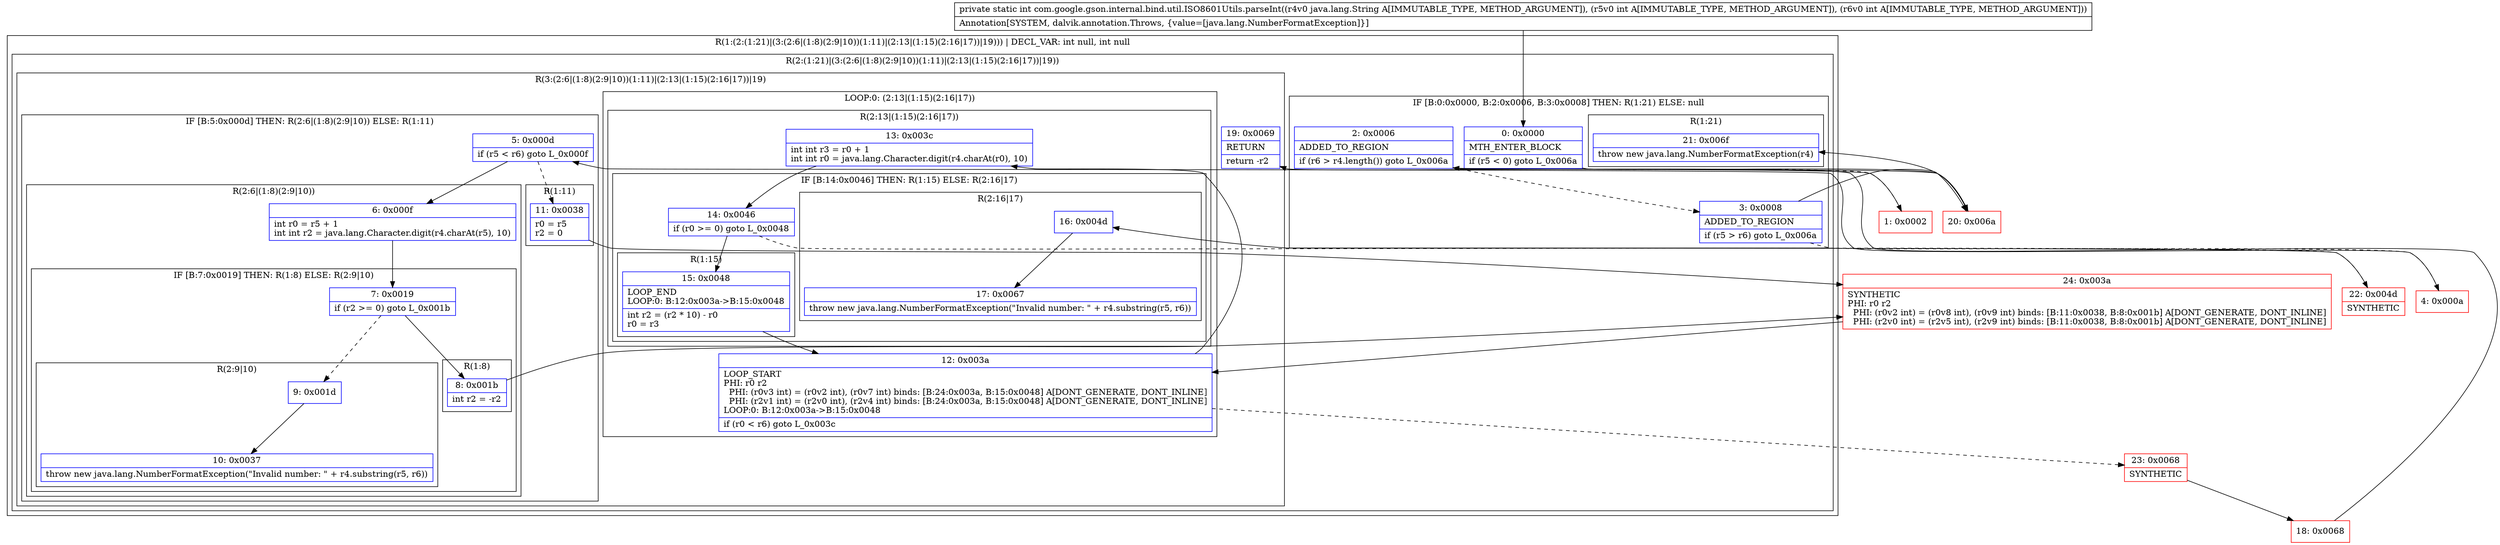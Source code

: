 digraph "CFG forcom.google.gson.internal.bind.util.ISO8601Utils.parseInt(Ljava\/lang\/String;II)I" {
subgraph cluster_Region_1145296594 {
label = "R(1:(2:(1:21)|(3:(2:6|(1:8)(2:9|10))(1:11)|(2:13|(1:15)(2:16|17))|19))) | DECL_VAR: int null, int null\l";
node [shape=record,color=blue];
subgraph cluster_Region_186844635 {
label = "R(2:(1:21)|(3:(2:6|(1:8)(2:9|10))(1:11)|(2:13|(1:15)(2:16|17))|19))";
node [shape=record,color=blue];
subgraph cluster_IfRegion_335449120 {
label = "IF [B:0:0x0000, B:2:0x0006, B:3:0x0008] THEN: R(1:21) ELSE: null";
node [shape=record,color=blue];
Node_0 [shape=record,label="{0\:\ 0x0000|MTH_ENTER_BLOCK\l|if (r5 \< 0) goto L_0x006a\l}"];
Node_2 [shape=record,label="{2\:\ 0x0006|ADDED_TO_REGION\l|if (r6 \> r4.length()) goto L_0x006a\l}"];
Node_3 [shape=record,label="{3\:\ 0x0008|ADDED_TO_REGION\l|if (r5 \> r6) goto L_0x006a\l}"];
subgraph cluster_Region_150313928 {
label = "R(1:21)";
node [shape=record,color=blue];
Node_21 [shape=record,label="{21\:\ 0x006f|throw new java.lang.NumberFormatException(r4)\l}"];
}
}
subgraph cluster_Region_1390033218 {
label = "R(3:(2:6|(1:8)(2:9|10))(1:11)|(2:13|(1:15)(2:16|17))|19)";
node [shape=record,color=blue];
subgraph cluster_IfRegion_1103422239 {
label = "IF [B:5:0x000d] THEN: R(2:6|(1:8)(2:9|10)) ELSE: R(1:11)";
node [shape=record,color=blue];
Node_5 [shape=record,label="{5\:\ 0x000d|if (r5 \< r6) goto L_0x000f\l}"];
subgraph cluster_Region_663381241 {
label = "R(2:6|(1:8)(2:9|10))";
node [shape=record,color=blue];
Node_6 [shape=record,label="{6\:\ 0x000f|int r0 = r5 + 1\lint int r2 = java.lang.Character.digit(r4.charAt(r5), 10)\l}"];
subgraph cluster_IfRegion_249887278 {
label = "IF [B:7:0x0019] THEN: R(1:8) ELSE: R(2:9|10)";
node [shape=record,color=blue];
Node_7 [shape=record,label="{7\:\ 0x0019|if (r2 \>= 0) goto L_0x001b\l}"];
subgraph cluster_Region_1055156651 {
label = "R(1:8)";
node [shape=record,color=blue];
Node_8 [shape=record,label="{8\:\ 0x001b|int r2 = \-r2\l}"];
}
subgraph cluster_Region_649918603 {
label = "R(2:9|10)";
node [shape=record,color=blue];
Node_9 [shape=record,label="{9\:\ 0x001d}"];
Node_10 [shape=record,label="{10\:\ 0x0037|throw new java.lang.NumberFormatException(\"Invalid number: \" + r4.substring(r5, r6))\l}"];
}
}
}
subgraph cluster_Region_1125621464 {
label = "R(1:11)";
node [shape=record,color=blue];
Node_11 [shape=record,label="{11\:\ 0x0038|r0 = r5\lr2 = 0\l}"];
}
}
subgraph cluster_LoopRegion_45292623 {
label = "LOOP:0: (2:13|(1:15)(2:16|17))";
node [shape=record,color=blue];
Node_12 [shape=record,label="{12\:\ 0x003a|LOOP_START\lPHI: r0 r2 \l  PHI: (r0v3 int) = (r0v2 int), (r0v7 int) binds: [B:24:0x003a, B:15:0x0048] A[DONT_GENERATE, DONT_INLINE]\l  PHI: (r2v1 int) = (r2v0 int), (r2v4 int) binds: [B:24:0x003a, B:15:0x0048] A[DONT_GENERATE, DONT_INLINE]\lLOOP:0: B:12:0x003a\-\>B:15:0x0048\l|if (r0 \< r6) goto L_0x003c\l}"];
subgraph cluster_Region_1825489617 {
label = "R(2:13|(1:15)(2:16|17))";
node [shape=record,color=blue];
Node_13 [shape=record,label="{13\:\ 0x003c|int int r3 = r0 + 1\lint int r0 = java.lang.Character.digit(r4.charAt(r0), 10)\l}"];
subgraph cluster_IfRegion_332423374 {
label = "IF [B:14:0x0046] THEN: R(1:15) ELSE: R(2:16|17)";
node [shape=record,color=blue];
Node_14 [shape=record,label="{14\:\ 0x0046|if (r0 \>= 0) goto L_0x0048\l}"];
subgraph cluster_Region_1340116468 {
label = "R(1:15)";
node [shape=record,color=blue];
Node_15 [shape=record,label="{15\:\ 0x0048|LOOP_END\lLOOP:0: B:12:0x003a\-\>B:15:0x0048\l|int r2 = (r2 * 10) \- r0\lr0 = r3\l}"];
}
subgraph cluster_Region_18888050 {
label = "R(2:16|17)";
node [shape=record,color=blue];
Node_16 [shape=record,label="{16\:\ 0x004d}"];
Node_17 [shape=record,label="{17\:\ 0x0067|throw new java.lang.NumberFormatException(\"Invalid number: \" + r4.substring(r5, r6))\l}"];
}
}
}
}
Node_19 [shape=record,label="{19\:\ 0x0069|RETURN\l|return \-r2\l}"];
}
}
}
Node_1 [shape=record,color=red,label="{1\:\ 0x0002}"];
Node_4 [shape=record,color=red,label="{4\:\ 0x000a}"];
Node_18 [shape=record,color=red,label="{18\:\ 0x0068}"];
Node_20 [shape=record,color=red,label="{20\:\ 0x006a}"];
Node_22 [shape=record,color=red,label="{22\:\ 0x004d|SYNTHETIC\l}"];
Node_23 [shape=record,color=red,label="{23\:\ 0x0068|SYNTHETIC\l}"];
Node_24 [shape=record,color=red,label="{24\:\ 0x003a|SYNTHETIC\lPHI: r0 r2 \l  PHI: (r0v2 int) = (r0v8 int), (r0v9 int) binds: [B:11:0x0038, B:8:0x001b] A[DONT_GENERATE, DONT_INLINE]\l  PHI: (r2v0 int) = (r2v5 int), (r2v9 int) binds: [B:11:0x0038, B:8:0x001b] A[DONT_GENERATE, DONT_INLINE]\l}"];
MethodNode[shape=record,label="{private static int com.google.gson.internal.bind.util.ISO8601Utils.parseInt((r4v0 java.lang.String A[IMMUTABLE_TYPE, METHOD_ARGUMENT]), (r5v0 int A[IMMUTABLE_TYPE, METHOD_ARGUMENT]), (r6v0 int A[IMMUTABLE_TYPE, METHOD_ARGUMENT]))  | Annotation[SYSTEM, dalvik.annotation.Throws, \{value=[java.lang.NumberFormatException]\}]\l}"];
MethodNode -> Node_0;
Node_0 -> Node_1[style=dashed];
Node_0 -> Node_20;
Node_2 -> Node_3[style=dashed];
Node_2 -> Node_20;
Node_3 -> Node_4[style=dashed];
Node_3 -> Node_20;
Node_5 -> Node_6;
Node_5 -> Node_11[style=dashed];
Node_6 -> Node_7;
Node_7 -> Node_8;
Node_7 -> Node_9[style=dashed];
Node_8 -> Node_24;
Node_9 -> Node_10;
Node_11 -> Node_24;
Node_12 -> Node_13;
Node_12 -> Node_23[style=dashed];
Node_13 -> Node_14;
Node_14 -> Node_15;
Node_14 -> Node_22[style=dashed];
Node_15 -> Node_12;
Node_16 -> Node_17;
Node_1 -> Node_2;
Node_4 -> Node_5;
Node_18 -> Node_19;
Node_20 -> Node_21;
Node_22 -> Node_16;
Node_23 -> Node_18;
Node_24 -> Node_12;
}

